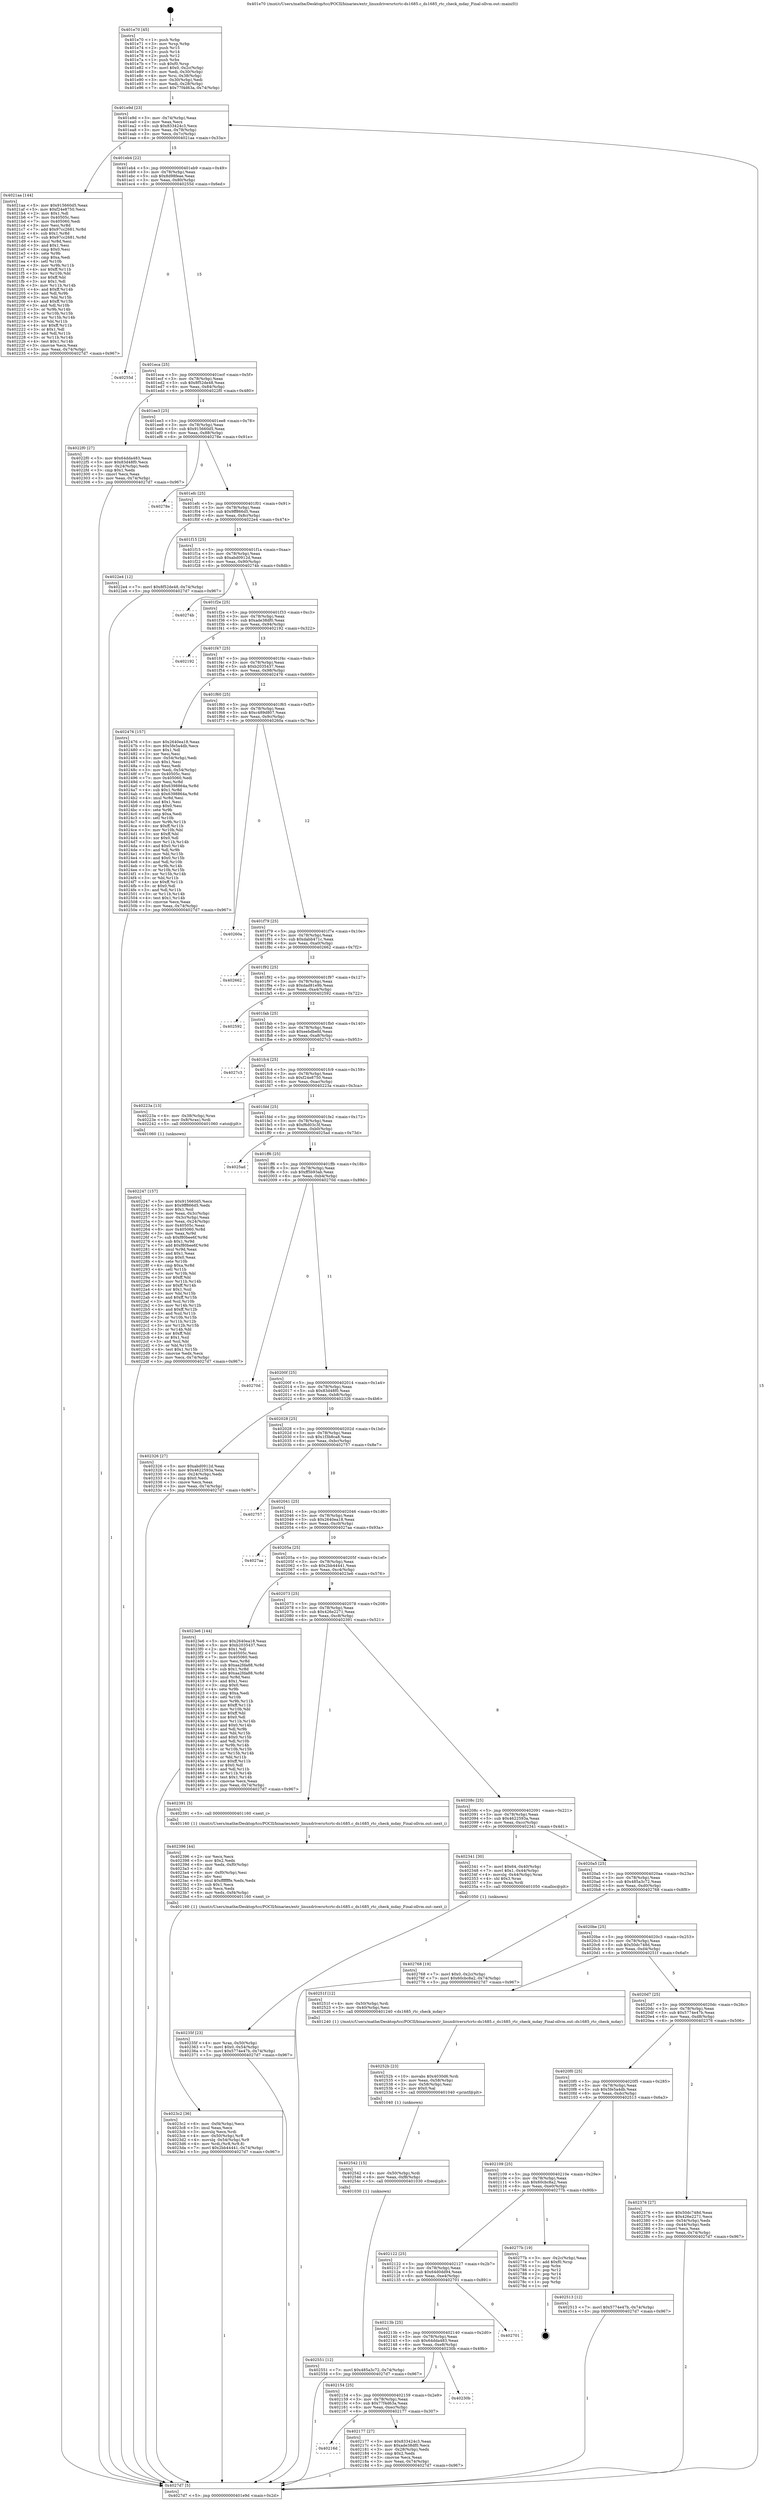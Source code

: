 digraph "0x401e70" {
  label = "0x401e70 (/mnt/c/Users/mathe/Desktop/tcc/POCII/binaries/extr_linuxdriversrtcrtc-ds1685.c_ds1685_rtc_check_mday_Final-ollvm.out::main(0))"
  labelloc = "t"
  node[shape=record]

  Entry [label="",width=0.3,height=0.3,shape=circle,fillcolor=black,style=filled]
  "0x401e9d" [label="{
     0x401e9d [23]\l
     | [instrs]\l
     &nbsp;&nbsp;0x401e9d \<+3\>: mov -0x74(%rbp),%eax\l
     &nbsp;&nbsp;0x401ea0 \<+2\>: mov %eax,%ecx\l
     &nbsp;&nbsp;0x401ea2 \<+6\>: sub $0x833424c3,%ecx\l
     &nbsp;&nbsp;0x401ea8 \<+3\>: mov %eax,-0x78(%rbp)\l
     &nbsp;&nbsp;0x401eab \<+3\>: mov %ecx,-0x7c(%rbp)\l
     &nbsp;&nbsp;0x401eae \<+6\>: je 00000000004021aa \<main+0x33a\>\l
  }"]
  "0x4021aa" [label="{
     0x4021aa [144]\l
     | [instrs]\l
     &nbsp;&nbsp;0x4021aa \<+5\>: mov $0x915660d5,%eax\l
     &nbsp;&nbsp;0x4021af \<+5\>: mov $0xf24e8750,%ecx\l
     &nbsp;&nbsp;0x4021b4 \<+2\>: mov $0x1,%dl\l
     &nbsp;&nbsp;0x4021b6 \<+7\>: mov 0x40505c,%esi\l
     &nbsp;&nbsp;0x4021bd \<+7\>: mov 0x405060,%edi\l
     &nbsp;&nbsp;0x4021c4 \<+3\>: mov %esi,%r8d\l
     &nbsp;&nbsp;0x4021c7 \<+7\>: add $0x97cc2681,%r8d\l
     &nbsp;&nbsp;0x4021ce \<+4\>: sub $0x1,%r8d\l
     &nbsp;&nbsp;0x4021d2 \<+7\>: sub $0x97cc2681,%r8d\l
     &nbsp;&nbsp;0x4021d9 \<+4\>: imul %r8d,%esi\l
     &nbsp;&nbsp;0x4021dd \<+3\>: and $0x1,%esi\l
     &nbsp;&nbsp;0x4021e0 \<+3\>: cmp $0x0,%esi\l
     &nbsp;&nbsp;0x4021e3 \<+4\>: sete %r9b\l
     &nbsp;&nbsp;0x4021e7 \<+3\>: cmp $0xa,%edi\l
     &nbsp;&nbsp;0x4021ea \<+4\>: setl %r10b\l
     &nbsp;&nbsp;0x4021ee \<+3\>: mov %r9b,%r11b\l
     &nbsp;&nbsp;0x4021f1 \<+4\>: xor $0xff,%r11b\l
     &nbsp;&nbsp;0x4021f5 \<+3\>: mov %r10b,%bl\l
     &nbsp;&nbsp;0x4021f8 \<+3\>: xor $0xff,%bl\l
     &nbsp;&nbsp;0x4021fb \<+3\>: xor $0x1,%dl\l
     &nbsp;&nbsp;0x4021fe \<+3\>: mov %r11b,%r14b\l
     &nbsp;&nbsp;0x402201 \<+4\>: and $0xff,%r14b\l
     &nbsp;&nbsp;0x402205 \<+3\>: and %dl,%r9b\l
     &nbsp;&nbsp;0x402208 \<+3\>: mov %bl,%r15b\l
     &nbsp;&nbsp;0x40220b \<+4\>: and $0xff,%r15b\l
     &nbsp;&nbsp;0x40220f \<+3\>: and %dl,%r10b\l
     &nbsp;&nbsp;0x402212 \<+3\>: or %r9b,%r14b\l
     &nbsp;&nbsp;0x402215 \<+3\>: or %r10b,%r15b\l
     &nbsp;&nbsp;0x402218 \<+3\>: xor %r15b,%r14b\l
     &nbsp;&nbsp;0x40221b \<+3\>: or %bl,%r11b\l
     &nbsp;&nbsp;0x40221e \<+4\>: xor $0xff,%r11b\l
     &nbsp;&nbsp;0x402222 \<+3\>: or $0x1,%dl\l
     &nbsp;&nbsp;0x402225 \<+3\>: and %dl,%r11b\l
     &nbsp;&nbsp;0x402228 \<+3\>: or %r11b,%r14b\l
     &nbsp;&nbsp;0x40222b \<+4\>: test $0x1,%r14b\l
     &nbsp;&nbsp;0x40222f \<+3\>: cmovne %ecx,%eax\l
     &nbsp;&nbsp;0x402232 \<+3\>: mov %eax,-0x74(%rbp)\l
     &nbsp;&nbsp;0x402235 \<+5\>: jmp 00000000004027d7 \<main+0x967\>\l
  }"]
  "0x401eb4" [label="{
     0x401eb4 [22]\l
     | [instrs]\l
     &nbsp;&nbsp;0x401eb4 \<+5\>: jmp 0000000000401eb9 \<main+0x49\>\l
     &nbsp;&nbsp;0x401eb9 \<+3\>: mov -0x78(%rbp),%eax\l
     &nbsp;&nbsp;0x401ebc \<+5\>: sub $0x8d98feae,%eax\l
     &nbsp;&nbsp;0x401ec1 \<+3\>: mov %eax,-0x80(%rbp)\l
     &nbsp;&nbsp;0x401ec4 \<+6\>: je 000000000040255d \<main+0x6ed\>\l
  }"]
  Exit [label="",width=0.3,height=0.3,shape=circle,fillcolor=black,style=filled,peripheries=2]
  "0x40255d" [label="{
     0x40255d\l
  }", style=dashed]
  "0x401eca" [label="{
     0x401eca [25]\l
     | [instrs]\l
     &nbsp;&nbsp;0x401eca \<+5\>: jmp 0000000000401ecf \<main+0x5f\>\l
     &nbsp;&nbsp;0x401ecf \<+3\>: mov -0x78(%rbp),%eax\l
     &nbsp;&nbsp;0x401ed2 \<+5\>: sub $0x8f52de48,%eax\l
     &nbsp;&nbsp;0x401ed7 \<+6\>: mov %eax,-0x84(%rbp)\l
     &nbsp;&nbsp;0x401edd \<+6\>: je 00000000004022f0 \<main+0x480\>\l
  }"]
  "0x402551" [label="{
     0x402551 [12]\l
     | [instrs]\l
     &nbsp;&nbsp;0x402551 \<+7\>: movl $0x485a3c72,-0x74(%rbp)\l
     &nbsp;&nbsp;0x402558 \<+5\>: jmp 00000000004027d7 \<main+0x967\>\l
  }"]
  "0x4022f0" [label="{
     0x4022f0 [27]\l
     | [instrs]\l
     &nbsp;&nbsp;0x4022f0 \<+5\>: mov $0x64dda483,%eax\l
     &nbsp;&nbsp;0x4022f5 \<+5\>: mov $0x83d48f0,%ecx\l
     &nbsp;&nbsp;0x4022fa \<+3\>: mov -0x24(%rbp),%edx\l
     &nbsp;&nbsp;0x4022fd \<+3\>: cmp $0x1,%edx\l
     &nbsp;&nbsp;0x402300 \<+3\>: cmovl %ecx,%eax\l
     &nbsp;&nbsp;0x402303 \<+3\>: mov %eax,-0x74(%rbp)\l
     &nbsp;&nbsp;0x402306 \<+5\>: jmp 00000000004027d7 \<main+0x967\>\l
  }"]
  "0x401ee3" [label="{
     0x401ee3 [25]\l
     | [instrs]\l
     &nbsp;&nbsp;0x401ee3 \<+5\>: jmp 0000000000401ee8 \<main+0x78\>\l
     &nbsp;&nbsp;0x401ee8 \<+3\>: mov -0x78(%rbp),%eax\l
     &nbsp;&nbsp;0x401eeb \<+5\>: sub $0x915660d5,%eax\l
     &nbsp;&nbsp;0x401ef0 \<+6\>: mov %eax,-0x88(%rbp)\l
     &nbsp;&nbsp;0x401ef6 \<+6\>: je 000000000040278e \<main+0x91e\>\l
  }"]
  "0x402542" [label="{
     0x402542 [15]\l
     | [instrs]\l
     &nbsp;&nbsp;0x402542 \<+4\>: mov -0x50(%rbp),%rdi\l
     &nbsp;&nbsp;0x402546 \<+6\>: mov %eax,-0xf8(%rbp)\l
     &nbsp;&nbsp;0x40254c \<+5\>: call 0000000000401030 \<free@plt\>\l
     | [calls]\l
     &nbsp;&nbsp;0x401030 \{1\} (unknown)\l
  }"]
  "0x40278e" [label="{
     0x40278e\l
  }", style=dashed]
  "0x401efc" [label="{
     0x401efc [25]\l
     | [instrs]\l
     &nbsp;&nbsp;0x401efc \<+5\>: jmp 0000000000401f01 \<main+0x91\>\l
     &nbsp;&nbsp;0x401f01 \<+3\>: mov -0x78(%rbp),%eax\l
     &nbsp;&nbsp;0x401f04 \<+5\>: sub $0x9ff866d5,%eax\l
     &nbsp;&nbsp;0x401f09 \<+6\>: mov %eax,-0x8c(%rbp)\l
     &nbsp;&nbsp;0x401f0f \<+6\>: je 00000000004022e4 \<main+0x474\>\l
  }"]
  "0x40252b" [label="{
     0x40252b [23]\l
     | [instrs]\l
     &nbsp;&nbsp;0x40252b \<+10\>: movabs $0x4030d6,%rdi\l
     &nbsp;&nbsp;0x402535 \<+3\>: mov %eax,-0x58(%rbp)\l
     &nbsp;&nbsp;0x402538 \<+3\>: mov -0x58(%rbp),%esi\l
     &nbsp;&nbsp;0x40253b \<+2\>: mov $0x0,%al\l
     &nbsp;&nbsp;0x40253d \<+5\>: call 0000000000401040 \<printf@plt\>\l
     | [calls]\l
     &nbsp;&nbsp;0x401040 \{1\} (unknown)\l
  }"]
  "0x4022e4" [label="{
     0x4022e4 [12]\l
     | [instrs]\l
     &nbsp;&nbsp;0x4022e4 \<+7\>: movl $0x8f52de48,-0x74(%rbp)\l
     &nbsp;&nbsp;0x4022eb \<+5\>: jmp 00000000004027d7 \<main+0x967\>\l
  }"]
  "0x401f15" [label="{
     0x401f15 [25]\l
     | [instrs]\l
     &nbsp;&nbsp;0x401f15 \<+5\>: jmp 0000000000401f1a \<main+0xaa\>\l
     &nbsp;&nbsp;0x401f1a \<+3\>: mov -0x78(%rbp),%eax\l
     &nbsp;&nbsp;0x401f1d \<+5\>: sub $0xabd0912d,%eax\l
     &nbsp;&nbsp;0x401f22 \<+6\>: mov %eax,-0x90(%rbp)\l
     &nbsp;&nbsp;0x401f28 \<+6\>: je 000000000040274b \<main+0x8db\>\l
  }"]
  "0x4023c2" [label="{
     0x4023c2 [36]\l
     | [instrs]\l
     &nbsp;&nbsp;0x4023c2 \<+6\>: mov -0xf4(%rbp),%ecx\l
     &nbsp;&nbsp;0x4023c8 \<+3\>: imul %eax,%ecx\l
     &nbsp;&nbsp;0x4023cb \<+3\>: movslq %ecx,%rdi\l
     &nbsp;&nbsp;0x4023ce \<+4\>: mov -0x50(%rbp),%r8\l
     &nbsp;&nbsp;0x4023d2 \<+4\>: movslq -0x54(%rbp),%r9\l
     &nbsp;&nbsp;0x4023d6 \<+4\>: mov %rdi,(%r8,%r9,8)\l
     &nbsp;&nbsp;0x4023da \<+7\>: movl $0x2bb44441,-0x74(%rbp)\l
     &nbsp;&nbsp;0x4023e1 \<+5\>: jmp 00000000004027d7 \<main+0x967\>\l
  }"]
  "0x40274b" [label="{
     0x40274b\l
  }", style=dashed]
  "0x401f2e" [label="{
     0x401f2e [25]\l
     | [instrs]\l
     &nbsp;&nbsp;0x401f2e \<+5\>: jmp 0000000000401f33 \<main+0xc3\>\l
     &nbsp;&nbsp;0x401f33 \<+3\>: mov -0x78(%rbp),%eax\l
     &nbsp;&nbsp;0x401f36 \<+5\>: sub $0xade38df0,%eax\l
     &nbsp;&nbsp;0x401f3b \<+6\>: mov %eax,-0x94(%rbp)\l
     &nbsp;&nbsp;0x401f41 \<+6\>: je 0000000000402192 \<main+0x322\>\l
  }"]
  "0x402396" [label="{
     0x402396 [44]\l
     | [instrs]\l
     &nbsp;&nbsp;0x402396 \<+2\>: xor %ecx,%ecx\l
     &nbsp;&nbsp;0x402398 \<+5\>: mov $0x2,%edx\l
     &nbsp;&nbsp;0x40239d \<+6\>: mov %edx,-0xf0(%rbp)\l
     &nbsp;&nbsp;0x4023a3 \<+1\>: cltd\l
     &nbsp;&nbsp;0x4023a4 \<+6\>: mov -0xf0(%rbp),%esi\l
     &nbsp;&nbsp;0x4023aa \<+2\>: idiv %esi\l
     &nbsp;&nbsp;0x4023ac \<+6\>: imul $0xfffffffe,%edx,%edx\l
     &nbsp;&nbsp;0x4023b2 \<+3\>: sub $0x1,%ecx\l
     &nbsp;&nbsp;0x4023b5 \<+2\>: sub %ecx,%edx\l
     &nbsp;&nbsp;0x4023b7 \<+6\>: mov %edx,-0xf4(%rbp)\l
     &nbsp;&nbsp;0x4023bd \<+5\>: call 0000000000401160 \<next_i\>\l
     | [calls]\l
     &nbsp;&nbsp;0x401160 \{1\} (/mnt/c/Users/mathe/Desktop/tcc/POCII/binaries/extr_linuxdriversrtcrtc-ds1685.c_ds1685_rtc_check_mday_Final-ollvm.out::next_i)\l
  }"]
  "0x402192" [label="{
     0x402192\l
  }", style=dashed]
  "0x401f47" [label="{
     0x401f47 [25]\l
     | [instrs]\l
     &nbsp;&nbsp;0x401f47 \<+5\>: jmp 0000000000401f4c \<main+0xdc\>\l
     &nbsp;&nbsp;0x401f4c \<+3\>: mov -0x78(%rbp),%eax\l
     &nbsp;&nbsp;0x401f4f \<+5\>: sub $0xb2035437,%eax\l
     &nbsp;&nbsp;0x401f54 \<+6\>: mov %eax,-0x98(%rbp)\l
     &nbsp;&nbsp;0x401f5a \<+6\>: je 0000000000402476 \<main+0x606\>\l
  }"]
  "0x40235f" [label="{
     0x40235f [23]\l
     | [instrs]\l
     &nbsp;&nbsp;0x40235f \<+4\>: mov %rax,-0x50(%rbp)\l
     &nbsp;&nbsp;0x402363 \<+7\>: movl $0x0,-0x54(%rbp)\l
     &nbsp;&nbsp;0x40236a \<+7\>: movl $0x5774e47b,-0x74(%rbp)\l
     &nbsp;&nbsp;0x402371 \<+5\>: jmp 00000000004027d7 \<main+0x967\>\l
  }"]
  "0x402476" [label="{
     0x402476 [157]\l
     | [instrs]\l
     &nbsp;&nbsp;0x402476 \<+5\>: mov $0x2640ea18,%eax\l
     &nbsp;&nbsp;0x40247b \<+5\>: mov $0x5fe5a4db,%ecx\l
     &nbsp;&nbsp;0x402480 \<+2\>: mov $0x1,%dl\l
     &nbsp;&nbsp;0x402482 \<+2\>: xor %esi,%esi\l
     &nbsp;&nbsp;0x402484 \<+3\>: mov -0x54(%rbp),%edi\l
     &nbsp;&nbsp;0x402487 \<+3\>: sub $0x1,%esi\l
     &nbsp;&nbsp;0x40248a \<+2\>: sub %esi,%edi\l
     &nbsp;&nbsp;0x40248c \<+3\>: mov %edi,-0x54(%rbp)\l
     &nbsp;&nbsp;0x40248f \<+7\>: mov 0x40505c,%esi\l
     &nbsp;&nbsp;0x402496 \<+7\>: mov 0x405060,%edi\l
     &nbsp;&nbsp;0x40249d \<+3\>: mov %esi,%r8d\l
     &nbsp;&nbsp;0x4024a0 \<+7\>: add $0x6398864a,%r8d\l
     &nbsp;&nbsp;0x4024a7 \<+4\>: sub $0x1,%r8d\l
     &nbsp;&nbsp;0x4024ab \<+7\>: sub $0x6398864a,%r8d\l
     &nbsp;&nbsp;0x4024b2 \<+4\>: imul %r8d,%esi\l
     &nbsp;&nbsp;0x4024b6 \<+3\>: and $0x1,%esi\l
     &nbsp;&nbsp;0x4024b9 \<+3\>: cmp $0x0,%esi\l
     &nbsp;&nbsp;0x4024bc \<+4\>: sete %r9b\l
     &nbsp;&nbsp;0x4024c0 \<+3\>: cmp $0xa,%edi\l
     &nbsp;&nbsp;0x4024c3 \<+4\>: setl %r10b\l
     &nbsp;&nbsp;0x4024c7 \<+3\>: mov %r9b,%r11b\l
     &nbsp;&nbsp;0x4024ca \<+4\>: xor $0xff,%r11b\l
     &nbsp;&nbsp;0x4024ce \<+3\>: mov %r10b,%bl\l
     &nbsp;&nbsp;0x4024d1 \<+3\>: xor $0xff,%bl\l
     &nbsp;&nbsp;0x4024d4 \<+3\>: xor $0x0,%dl\l
     &nbsp;&nbsp;0x4024d7 \<+3\>: mov %r11b,%r14b\l
     &nbsp;&nbsp;0x4024da \<+4\>: and $0x0,%r14b\l
     &nbsp;&nbsp;0x4024de \<+3\>: and %dl,%r9b\l
     &nbsp;&nbsp;0x4024e1 \<+3\>: mov %bl,%r15b\l
     &nbsp;&nbsp;0x4024e4 \<+4\>: and $0x0,%r15b\l
     &nbsp;&nbsp;0x4024e8 \<+3\>: and %dl,%r10b\l
     &nbsp;&nbsp;0x4024eb \<+3\>: or %r9b,%r14b\l
     &nbsp;&nbsp;0x4024ee \<+3\>: or %r10b,%r15b\l
     &nbsp;&nbsp;0x4024f1 \<+3\>: xor %r15b,%r14b\l
     &nbsp;&nbsp;0x4024f4 \<+3\>: or %bl,%r11b\l
     &nbsp;&nbsp;0x4024f7 \<+4\>: xor $0xff,%r11b\l
     &nbsp;&nbsp;0x4024fb \<+3\>: or $0x0,%dl\l
     &nbsp;&nbsp;0x4024fe \<+3\>: and %dl,%r11b\l
     &nbsp;&nbsp;0x402501 \<+3\>: or %r11b,%r14b\l
     &nbsp;&nbsp;0x402504 \<+4\>: test $0x1,%r14b\l
     &nbsp;&nbsp;0x402508 \<+3\>: cmovne %ecx,%eax\l
     &nbsp;&nbsp;0x40250b \<+3\>: mov %eax,-0x74(%rbp)\l
     &nbsp;&nbsp;0x40250e \<+5\>: jmp 00000000004027d7 \<main+0x967\>\l
  }"]
  "0x401f60" [label="{
     0x401f60 [25]\l
     | [instrs]\l
     &nbsp;&nbsp;0x401f60 \<+5\>: jmp 0000000000401f65 \<main+0xf5\>\l
     &nbsp;&nbsp;0x401f65 \<+3\>: mov -0x78(%rbp),%eax\l
     &nbsp;&nbsp;0x401f68 \<+5\>: sub $0xc489d807,%eax\l
     &nbsp;&nbsp;0x401f6d \<+6\>: mov %eax,-0x9c(%rbp)\l
     &nbsp;&nbsp;0x401f73 \<+6\>: je 000000000040260a \<main+0x79a\>\l
  }"]
  "0x402247" [label="{
     0x402247 [157]\l
     | [instrs]\l
     &nbsp;&nbsp;0x402247 \<+5\>: mov $0x915660d5,%ecx\l
     &nbsp;&nbsp;0x40224c \<+5\>: mov $0x9ff866d5,%edx\l
     &nbsp;&nbsp;0x402251 \<+3\>: mov $0x1,%sil\l
     &nbsp;&nbsp;0x402254 \<+3\>: mov %eax,-0x3c(%rbp)\l
     &nbsp;&nbsp;0x402257 \<+3\>: mov -0x3c(%rbp),%eax\l
     &nbsp;&nbsp;0x40225a \<+3\>: mov %eax,-0x24(%rbp)\l
     &nbsp;&nbsp;0x40225d \<+7\>: mov 0x40505c,%eax\l
     &nbsp;&nbsp;0x402264 \<+8\>: mov 0x405060,%r8d\l
     &nbsp;&nbsp;0x40226c \<+3\>: mov %eax,%r9d\l
     &nbsp;&nbsp;0x40226f \<+7\>: sub $0xf80bee6f,%r9d\l
     &nbsp;&nbsp;0x402276 \<+4\>: sub $0x1,%r9d\l
     &nbsp;&nbsp;0x40227a \<+7\>: add $0xf80bee6f,%r9d\l
     &nbsp;&nbsp;0x402281 \<+4\>: imul %r9d,%eax\l
     &nbsp;&nbsp;0x402285 \<+3\>: and $0x1,%eax\l
     &nbsp;&nbsp;0x402288 \<+3\>: cmp $0x0,%eax\l
     &nbsp;&nbsp;0x40228b \<+4\>: sete %r10b\l
     &nbsp;&nbsp;0x40228f \<+4\>: cmp $0xa,%r8d\l
     &nbsp;&nbsp;0x402293 \<+4\>: setl %r11b\l
     &nbsp;&nbsp;0x402297 \<+3\>: mov %r10b,%bl\l
     &nbsp;&nbsp;0x40229a \<+3\>: xor $0xff,%bl\l
     &nbsp;&nbsp;0x40229d \<+3\>: mov %r11b,%r14b\l
     &nbsp;&nbsp;0x4022a0 \<+4\>: xor $0xff,%r14b\l
     &nbsp;&nbsp;0x4022a4 \<+4\>: xor $0x1,%sil\l
     &nbsp;&nbsp;0x4022a8 \<+3\>: mov %bl,%r15b\l
     &nbsp;&nbsp;0x4022ab \<+4\>: and $0xff,%r15b\l
     &nbsp;&nbsp;0x4022af \<+3\>: and %sil,%r10b\l
     &nbsp;&nbsp;0x4022b2 \<+3\>: mov %r14b,%r12b\l
     &nbsp;&nbsp;0x4022b5 \<+4\>: and $0xff,%r12b\l
     &nbsp;&nbsp;0x4022b9 \<+3\>: and %sil,%r11b\l
     &nbsp;&nbsp;0x4022bc \<+3\>: or %r10b,%r15b\l
     &nbsp;&nbsp;0x4022bf \<+3\>: or %r11b,%r12b\l
     &nbsp;&nbsp;0x4022c2 \<+3\>: xor %r12b,%r15b\l
     &nbsp;&nbsp;0x4022c5 \<+3\>: or %r14b,%bl\l
     &nbsp;&nbsp;0x4022c8 \<+3\>: xor $0xff,%bl\l
     &nbsp;&nbsp;0x4022cb \<+4\>: or $0x1,%sil\l
     &nbsp;&nbsp;0x4022cf \<+3\>: and %sil,%bl\l
     &nbsp;&nbsp;0x4022d2 \<+3\>: or %bl,%r15b\l
     &nbsp;&nbsp;0x4022d5 \<+4\>: test $0x1,%r15b\l
     &nbsp;&nbsp;0x4022d9 \<+3\>: cmovne %edx,%ecx\l
     &nbsp;&nbsp;0x4022dc \<+3\>: mov %ecx,-0x74(%rbp)\l
     &nbsp;&nbsp;0x4022df \<+5\>: jmp 00000000004027d7 \<main+0x967\>\l
  }"]
  "0x40260a" [label="{
     0x40260a\l
  }", style=dashed]
  "0x401f79" [label="{
     0x401f79 [25]\l
     | [instrs]\l
     &nbsp;&nbsp;0x401f79 \<+5\>: jmp 0000000000401f7e \<main+0x10e\>\l
     &nbsp;&nbsp;0x401f7e \<+3\>: mov -0x78(%rbp),%eax\l
     &nbsp;&nbsp;0x401f81 \<+5\>: sub $0xdabb471c,%eax\l
     &nbsp;&nbsp;0x401f86 \<+6\>: mov %eax,-0xa0(%rbp)\l
     &nbsp;&nbsp;0x401f8c \<+6\>: je 0000000000402662 \<main+0x7f2\>\l
  }"]
  "0x401e70" [label="{
     0x401e70 [45]\l
     | [instrs]\l
     &nbsp;&nbsp;0x401e70 \<+1\>: push %rbp\l
     &nbsp;&nbsp;0x401e71 \<+3\>: mov %rsp,%rbp\l
     &nbsp;&nbsp;0x401e74 \<+2\>: push %r15\l
     &nbsp;&nbsp;0x401e76 \<+2\>: push %r14\l
     &nbsp;&nbsp;0x401e78 \<+2\>: push %r12\l
     &nbsp;&nbsp;0x401e7a \<+1\>: push %rbx\l
     &nbsp;&nbsp;0x401e7b \<+7\>: sub $0xf0,%rsp\l
     &nbsp;&nbsp;0x401e82 \<+7\>: movl $0x0,-0x2c(%rbp)\l
     &nbsp;&nbsp;0x401e89 \<+3\>: mov %edi,-0x30(%rbp)\l
     &nbsp;&nbsp;0x401e8c \<+4\>: mov %rsi,-0x38(%rbp)\l
     &nbsp;&nbsp;0x401e90 \<+3\>: mov -0x30(%rbp),%edi\l
     &nbsp;&nbsp;0x401e93 \<+3\>: mov %edi,-0x28(%rbp)\l
     &nbsp;&nbsp;0x401e96 \<+7\>: movl $0x77f4d63a,-0x74(%rbp)\l
  }"]
  "0x402662" [label="{
     0x402662\l
  }", style=dashed]
  "0x401f92" [label="{
     0x401f92 [25]\l
     | [instrs]\l
     &nbsp;&nbsp;0x401f92 \<+5\>: jmp 0000000000401f97 \<main+0x127\>\l
     &nbsp;&nbsp;0x401f97 \<+3\>: mov -0x78(%rbp),%eax\l
     &nbsp;&nbsp;0x401f9a \<+5\>: sub $0xdad81e9b,%eax\l
     &nbsp;&nbsp;0x401f9f \<+6\>: mov %eax,-0xa4(%rbp)\l
     &nbsp;&nbsp;0x401fa5 \<+6\>: je 0000000000402592 \<main+0x722\>\l
  }"]
  "0x4027d7" [label="{
     0x4027d7 [5]\l
     | [instrs]\l
     &nbsp;&nbsp;0x4027d7 \<+5\>: jmp 0000000000401e9d \<main+0x2d\>\l
  }"]
  "0x402592" [label="{
     0x402592\l
  }", style=dashed]
  "0x401fab" [label="{
     0x401fab [25]\l
     | [instrs]\l
     &nbsp;&nbsp;0x401fab \<+5\>: jmp 0000000000401fb0 \<main+0x140\>\l
     &nbsp;&nbsp;0x401fb0 \<+3\>: mov -0x78(%rbp),%eax\l
     &nbsp;&nbsp;0x401fb3 \<+5\>: sub $0xeebdbefd,%eax\l
     &nbsp;&nbsp;0x401fb8 \<+6\>: mov %eax,-0xa8(%rbp)\l
     &nbsp;&nbsp;0x401fbe \<+6\>: je 00000000004027c3 \<main+0x953\>\l
  }"]
  "0x40216d" [label="{
     0x40216d\l
  }", style=dashed]
  "0x4027c3" [label="{
     0x4027c3\l
  }", style=dashed]
  "0x401fc4" [label="{
     0x401fc4 [25]\l
     | [instrs]\l
     &nbsp;&nbsp;0x401fc4 \<+5\>: jmp 0000000000401fc9 \<main+0x159\>\l
     &nbsp;&nbsp;0x401fc9 \<+3\>: mov -0x78(%rbp),%eax\l
     &nbsp;&nbsp;0x401fcc \<+5\>: sub $0xf24e8750,%eax\l
     &nbsp;&nbsp;0x401fd1 \<+6\>: mov %eax,-0xac(%rbp)\l
     &nbsp;&nbsp;0x401fd7 \<+6\>: je 000000000040223a \<main+0x3ca\>\l
  }"]
  "0x402177" [label="{
     0x402177 [27]\l
     | [instrs]\l
     &nbsp;&nbsp;0x402177 \<+5\>: mov $0x833424c3,%eax\l
     &nbsp;&nbsp;0x40217c \<+5\>: mov $0xade38df0,%ecx\l
     &nbsp;&nbsp;0x402181 \<+3\>: mov -0x28(%rbp),%edx\l
     &nbsp;&nbsp;0x402184 \<+3\>: cmp $0x2,%edx\l
     &nbsp;&nbsp;0x402187 \<+3\>: cmovne %ecx,%eax\l
     &nbsp;&nbsp;0x40218a \<+3\>: mov %eax,-0x74(%rbp)\l
     &nbsp;&nbsp;0x40218d \<+5\>: jmp 00000000004027d7 \<main+0x967\>\l
  }"]
  "0x40223a" [label="{
     0x40223a [13]\l
     | [instrs]\l
     &nbsp;&nbsp;0x40223a \<+4\>: mov -0x38(%rbp),%rax\l
     &nbsp;&nbsp;0x40223e \<+4\>: mov 0x8(%rax),%rdi\l
     &nbsp;&nbsp;0x402242 \<+5\>: call 0000000000401060 \<atoi@plt\>\l
     | [calls]\l
     &nbsp;&nbsp;0x401060 \{1\} (unknown)\l
  }"]
  "0x401fdd" [label="{
     0x401fdd [25]\l
     | [instrs]\l
     &nbsp;&nbsp;0x401fdd \<+5\>: jmp 0000000000401fe2 \<main+0x172\>\l
     &nbsp;&nbsp;0x401fe2 \<+3\>: mov -0x78(%rbp),%eax\l
     &nbsp;&nbsp;0x401fe5 \<+5\>: sub $0xf6d03c3f,%eax\l
     &nbsp;&nbsp;0x401fea \<+6\>: mov %eax,-0xb0(%rbp)\l
     &nbsp;&nbsp;0x401ff0 \<+6\>: je 00000000004025ad \<main+0x73d\>\l
  }"]
  "0x402154" [label="{
     0x402154 [25]\l
     | [instrs]\l
     &nbsp;&nbsp;0x402154 \<+5\>: jmp 0000000000402159 \<main+0x2e9\>\l
     &nbsp;&nbsp;0x402159 \<+3\>: mov -0x78(%rbp),%eax\l
     &nbsp;&nbsp;0x40215c \<+5\>: sub $0x77f4d63a,%eax\l
     &nbsp;&nbsp;0x402161 \<+6\>: mov %eax,-0xec(%rbp)\l
     &nbsp;&nbsp;0x402167 \<+6\>: je 0000000000402177 \<main+0x307\>\l
  }"]
  "0x4025ad" [label="{
     0x4025ad\l
  }", style=dashed]
  "0x401ff6" [label="{
     0x401ff6 [25]\l
     | [instrs]\l
     &nbsp;&nbsp;0x401ff6 \<+5\>: jmp 0000000000401ffb \<main+0x18b\>\l
     &nbsp;&nbsp;0x401ffb \<+3\>: mov -0x78(%rbp),%eax\l
     &nbsp;&nbsp;0x401ffe \<+5\>: sub $0xff5b93ab,%eax\l
     &nbsp;&nbsp;0x402003 \<+6\>: mov %eax,-0xb4(%rbp)\l
     &nbsp;&nbsp;0x402009 \<+6\>: je 000000000040270d \<main+0x89d\>\l
  }"]
  "0x40230b" [label="{
     0x40230b\l
  }", style=dashed]
  "0x40270d" [label="{
     0x40270d\l
  }", style=dashed]
  "0x40200f" [label="{
     0x40200f [25]\l
     | [instrs]\l
     &nbsp;&nbsp;0x40200f \<+5\>: jmp 0000000000402014 \<main+0x1a4\>\l
     &nbsp;&nbsp;0x402014 \<+3\>: mov -0x78(%rbp),%eax\l
     &nbsp;&nbsp;0x402017 \<+5\>: sub $0x83d48f0,%eax\l
     &nbsp;&nbsp;0x40201c \<+6\>: mov %eax,-0xb8(%rbp)\l
     &nbsp;&nbsp;0x402022 \<+6\>: je 0000000000402326 \<main+0x4b6\>\l
  }"]
  "0x40213b" [label="{
     0x40213b [25]\l
     | [instrs]\l
     &nbsp;&nbsp;0x40213b \<+5\>: jmp 0000000000402140 \<main+0x2d0\>\l
     &nbsp;&nbsp;0x402140 \<+3\>: mov -0x78(%rbp),%eax\l
     &nbsp;&nbsp;0x402143 \<+5\>: sub $0x64dda483,%eax\l
     &nbsp;&nbsp;0x402148 \<+6\>: mov %eax,-0xe8(%rbp)\l
     &nbsp;&nbsp;0x40214e \<+6\>: je 000000000040230b \<main+0x49b\>\l
  }"]
  "0x402326" [label="{
     0x402326 [27]\l
     | [instrs]\l
     &nbsp;&nbsp;0x402326 \<+5\>: mov $0xabd0912d,%eax\l
     &nbsp;&nbsp;0x40232b \<+5\>: mov $0x4622593a,%ecx\l
     &nbsp;&nbsp;0x402330 \<+3\>: mov -0x24(%rbp),%edx\l
     &nbsp;&nbsp;0x402333 \<+3\>: cmp $0x0,%edx\l
     &nbsp;&nbsp;0x402336 \<+3\>: cmove %ecx,%eax\l
     &nbsp;&nbsp;0x402339 \<+3\>: mov %eax,-0x74(%rbp)\l
     &nbsp;&nbsp;0x40233c \<+5\>: jmp 00000000004027d7 \<main+0x967\>\l
  }"]
  "0x402028" [label="{
     0x402028 [25]\l
     | [instrs]\l
     &nbsp;&nbsp;0x402028 \<+5\>: jmp 000000000040202d \<main+0x1bd\>\l
     &nbsp;&nbsp;0x40202d \<+3\>: mov -0x78(%rbp),%eax\l
     &nbsp;&nbsp;0x402030 \<+5\>: sub $0x1f3b8ca8,%eax\l
     &nbsp;&nbsp;0x402035 \<+6\>: mov %eax,-0xbc(%rbp)\l
     &nbsp;&nbsp;0x40203b \<+6\>: je 0000000000402757 \<main+0x8e7\>\l
  }"]
  "0x402701" [label="{
     0x402701\l
  }", style=dashed]
  "0x402757" [label="{
     0x402757\l
  }", style=dashed]
  "0x402041" [label="{
     0x402041 [25]\l
     | [instrs]\l
     &nbsp;&nbsp;0x402041 \<+5\>: jmp 0000000000402046 \<main+0x1d6\>\l
     &nbsp;&nbsp;0x402046 \<+3\>: mov -0x78(%rbp),%eax\l
     &nbsp;&nbsp;0x402049 \<+5\>: sub $0x2640ea18,%eax\l
     &nbsp;&nbsp;0x40204e \<+6\>: mov %eax,-0xc0(%rbp)\l
     &nbsp;&nbsp;0x402054 \<+6\>: je 00000000004027aa \<main+0x93a\>\l
  }"]
  "0x402122" [label="{
     0x402122 [25]\l
     | [instrs]\l
     &nbsp;&nbsp;0x402122 \<+5\>: jmp 0000000000402127 \<main+0x2b7\>\l
     &nbsp;&nbsp;0x402127 \<+3\>: mov -0x78(%rbp),%eax\l
     &nbsp;&nbsp;0x40212a \<+5\>: sub $0x64d0dd94,%eax\l
     &nbsp;&nbsp;0x40212f \<+6\>: mov %eax,-0xe4(%rbp)\l
     &nbsp;&nbsp;0x402135 \<+6\>: je 0000000000402701 \<main+0x891\>\l
  }"]
  "0x4027aa" [label="{
     0x4027aa\l
  }", style=dashed]
  "0x40205a" [label="{
     0x40205a [25]\l
     | [instrs]\l
     &nbsp;&nbsp;0x40205a \<+5\>: jmp 000000000040205f \<main+0x1ef\>\l
     &nbsp;&nbsp;0x40205f \<+3\>: mov -0x78(%rbp),%eax\l
     &nbsp;&nbsp;0x402062 \<+5\>: sub $0x2bb44441,%eax\l
     &nbsp;&nbsp;0x402067 \<+6\>: mov %eax,-0xc4(%rbp)\l
     &nbsp;&nbsp;0x40206d \<+6\>: je 00000000004023e6 \<main+0x576\>\l
  }"]
  "0x40277b" [label="{
     0x40277b [19]\l
     | [instrs]\l
     &nbsp;&nbsp;0x40277b \<+3\>: mov -0x2c(%rbp),%eax\l
     &nbsp;&nbsp;0x40277e \<+7\>: add $0xf0,%rsp\l
     &nbsp;&nbsp;0x402785 \<+1\>: pop %rbx\l
     &nbsp;&nbsp;0x402786 \<+2\>: pop %r12\l
     &nbsp;&nbsp;0x402788 \<+2\>: pop %r14\l
     &nbsp;&nbsp;0x40278a \<+2\>: pop %r15\l
     &nbsp;&nbsp;0x40278c \<+1\>: pop %rbp\l
     &nbsp;&nbsp;0x40278d \<+1\>: ret\l
  }"]
  "0x4023e6" [label="{
     0x4023e6 [144]\l
     | [instrs]\l
     &nbsp;&nbsp;0x4023e6 \<+5\>: mov $0x2640ea18,%eax\l
     &nbsp;&nbsp;0x4023eb \<+5\>: mov $0xb2035437,%ecx\l
     &nbsp;&nbsp;0x4023f0 \<+2\>: mov $0x1,%dl\l
     &nbsp;&nbsp;0x4023f2 \<+7\>: mov 0x40505c,%esi\l
     &nbsp;&nbsp;0x4023f9 \<+7\>: mov 0x405060,%edi\l
     &nbsp;&nbsp;0x402400 \<+3\>: mov %esi,%r8d\l
     &nbsp;&nbsp;0x402403 \<+7\>: sub $0xaa2fda88,%r8d\l
     &nbsp;&nbsp;0x40240a \<+4\>: sub $0x1,%r8d\l
     &nbsp;&nbsp;0x40240e \<+7\>: add $0xaa2fda88,%r8d\l
     &nbsp;&nbsp;0x402415 \<+4\>: imul %r8d,%esi\l
     &nbsp;&nbsp;0x402419 \<+3\>: and $0x1,%esi\l
     &nbsp;&nbsp;0x40241c \<+3\>: cmp $0x0,%esi\l
     &nbsp;&nbsp;0x40241f \<+4\>: sete %r9b\l
     &nbsp;&nbsp;0x402423 \<+3\>: cmp $0xa,%edi\l
     &nbsp;&nbsp;0x402426 \<+4\>: setl %r10b\l
     &nbsp;&nbsp;0x40242a \<+3\>: mov %r9b,%r11b\l
     &nbsp;&nbsp;0x40242d \<+4\>: xor $0xff,%r11b\l
     &nbsp;&nbsp;0x402431 \<+3\>: mov %r10b,%bl\l
     &nbsp;&nbsp;0x402434 \<+3\>: xor $0xff,%bl\l
     &nbsp;&nbsp;0x402437 \<+3\>: xor $0x0,%dl\l
     &nbsp;&nbsp;0x40243a \<+3\>: mov %r11b,%r14b\l
     &nbsp;&nbsp;0x40243d \<+4\>: and $0x0,%r14b\l
     &nbsp;&nbsp;0x402441 \<+3\>: and %dl,%r9b\l
     &nbsp;&nbsp;0x402444 \<+3\>: mov %bl,%r15b\l
     &nbsp;&nbsp;0x402447 \<+4\>: and $0x0,%r15b\l
     &nbsp;&nbsp;0x40244b \<+3\>: and %dl,%r10b\l
     &nbsp;&nbsp;0x40244e \<+3\>: or %r9b,%r14b\l
     &nbsp;&nbsp;0x402451 \<+3\>: or %r10b,%r15b\l
     &nbsp;&nbsp;0x402454 \<+3\>: xor %r15b,%r14b\l
     &nbsp;&nbsp;0x402457 \<+3\>: or %bl,%r11b\l
     &nbsp;&nbsp;0x40245a \<+4\>: xor $0xff,%r11b\l
     &nbsp;&nbsp;0x40245e \<+3\>: or $0x0,%dl\l
     &nbsp;&nbsp;0x402461 \<+3\>: and %dl,%r11b\l
     &nbsp;&nbsp;0x402464 \<+3\>: or %r11b,%r14b\l
     &nbsp;&nbsp;0x402467 \<+4\>: test $0x1,%r14b\l
     &nbsp;&nbsp;0x40246b \<+3\>: cmovne %ecx,%eax\l
     &nbsp;&nbsp;0x40246e \<+3\>: mov %eax,-0x74(%rbp)\l
     &nbsp;&nbsp;0x402471 \<+5\>: jmp 00000000004027d7 \<main+0x967\>\l
  }"]
  "0x402073" [label="{
     0x402073 [25]\l
     | [instrs]\l
     &nbsp;&nbsp;0x402073 \<+5\>: jmp 0000000000402078 \<main+0x208\>\l
     &nbsp;&nbsp;0x402078 \<+3\>: mov -0x78(%rbp),%eax\l
     &nbsp;&nbsp;0x40207b \<+5\>: sub $0x426e2271,%eax\l
     &nbsp;&nbsp;0x402080 \<+6\>: mov %eax,-0xc8(%rbp)\l
     &nbsp;&nbsp;0x402086 \<+6\>: je 0000000000402391 \<main+0x521\>\l
  }"]
  "0x402109" [label="{
     0x402109 [25]\l
     | [instrs]\l
     &nbsp;&nbsp;0x402109 \<+5\>: jmp 000000000040210e \<main+0x29e\>\l
     &nbsp;&nbsp;0x40210e \<+3\>: mov -0x78(%rbp),%eax\l
     &nbsp;&nbsp;0x402111 \<+5\>: sub $0x60cbc8a2,%eax\l
     &nbsp;&nbsp;0x402116 \<+6\>: mov %eax,-0xe0(%rbp)\l
     &nbsp;&nbsp;0x40211c \<+6\>: je 000000000040277b \<main+0x90b\>\l
  }"]
  "0x402391" [label="{
     0x402391 [5]\l
     | [instrs]\l
     &nbsp;&nbsp;0x402391 \<+5\>: call 0000000000401160 \<next_i\>\l
     | [calls]\l
     &nbsp;&nbsp;0x401160 \{1\} (/mnt/c/Users/mathe/Desktop/tcc/POCII/binaries/extr_linuxdriversrtcrtc-ds1685.c_ds1685_rtc_check_mday_Final-ollvm.out::next_i)\l
  }"]
  "0x40208c" [label="{
     0x40208c [25]\l
     | [instrs]\l
     &nbsp;&nbsp;0x40208c \<+5\>: jmp 0000000000402091 \<main+0x221\>\l
     &nbsp;&nbsp;0x402091 \<+3\>: mov -0x78(%rbp),%eax\l
     &nbsp;&nbsp;0x402094 \<+5\>: sub $0x4622593a,%eax\l
     &nbsp;&nbsp;0x402099 \<+6\>: mov %eax,-0xcc(%rbp)\l
     &nbsp;&nbsp;0x40209f \<+6\>: je 0000000000402341 \<main+0x4d1\>\l
  }"]
  "0x402513" [label="{
     0x402513 [12]\l
     | [instrs]\l
     &nbsp;&nbsp;0x402513 \<+7\>: movl $0x5774e47b,-0x74(%rbp)\l
     &nbsp;&nbsp;0x40251a \<+5\>: jmp 00000000004027d7 \<main+0x967\>\l
  }"]
  "0x402341" [label="{
     0x402341 [30]\l
     | [instrs]\l
     &nbsp;&nbsp;0x402341 \<+7\>: movl $0x64,-0x40(%rbp)\l
     &nbsp;&nbsp;0x402348 \<+7\>: movl $0x1,-0x44(%rbp)\l
     &nbsp;&nbsp;0x40234f \<+4\>: movslq -0x44(%rbp),%rax\l
     &nbsp;&nbsp;0x402353 \<+4\>: shl $0x3,%rax\l
     &nbsp;&nbsp;0x402357 \<+3\>: mov %rax,%rdi\l
     &nbsp;&nbsp;0x40235a \<+5\>: call 0000000000401050 \<malloc@plt\>\l
     | [calls]\l
     &nbsp;&nbsp;0x401050 \{1\} (unknown)\l
  }"]
  "0x4020a5" [label="{
     0x4020a5 [25]\l
     | [instrs]\l
     &nbsp;&nbsp;0x4020a5 \<+5\>: jmp 00000000004020aa \<main+0x23a\>\l
     &nbsp;&nbsp;0x4020aa \<+3\>: mov -0x78(%rbp),%eax\l
     &nbsp;&nbsp;0x4020ad \<+5\>: sub $0x485a3c72,%eax\l
     &nbsp;&nbsp;0x4020b2 \<+6\>: mov %eax,-0xd0(%rbp)\l
     &nbsp;&nbsp;0x4020b8 \<+6\>: je 0000000000402768 \<main+0x8f8\>\l
  }"]
  "0x4020f0" [label="{
     0x4020f0 [25]\l
     | [instrs]\l
     &nbsp;&nbsp;0x4020f0 \<+5\>: jmp 00000000004020f5 \<main+0x285\>\l
     &nbsp;&nbsp;0x4020f5 \<+3\>: mov -0x78(%rbp),%eax\l
     &nbsp;&nbsp;0x4020f8 \<+5\>: sub $0x5fe5a4db,%eax\l
     &nbsp;&nbsp;0x4020fd \<+6\>: mov %eax,-0xdc(%rbp)\l
     &nbsp;&nbsp;0x402103 \<+6\>: je 0000000000402513 \<main+0x6a3\>\l
  }"]
  "0x402768" [label="{
     0x402768 [19]\l
     | [instrs]\l
     &nbsp;&nbsp;0x402768 \<+7\>: movl $0x0,-0x2c(%rbp)\l
     &nbsp;&nbsp;0x40276f \<+7\>: movl $0x60cbc8a2,-0x74(%rbp)\l
     &nbsp;&nbsp;0x402776 \<+5\>: jmp 00000000004027d7 \<main+0x967\>\l
  }"]
  "0x4020be" [label="{
     0x4020be [25]\l
     | [instrs]\l
     &nbsp;&nbsp;0x4020be \<+5\>: jmp 00000000004020c3 \<main+0x253\>\l
     &nbsp;&nbsp;0x4020c3 \<+3\>: mov -0x78(%rbp),%eax\l
     &nbsp;&nbsp;0x4020c6 \<+5\>: sub $0x50dc748d,%eax\l
     &nbsp;&nbsp;0x4020cb \<+6\>: mov %eax,-0xd4(%rbp)\l
     &nbsp;&nbsp;0x4020d1 \<+6\>: je 000000000040251f \<main+0x6af\>\l
  }"]
  "0x402376" [label="{
     0x402376 [27]\l
     | [instrs]\l
     &nbsp;&nbsp;0x402376 \<+5\>: mov $0x50dc748d,%eax\l
     &nbsp;&nbsp;0x40237b \<+5\>: mov $0x426e2271,%ecx\l
     &nbsp;&nbsp;0x402380 \<+3\>: mov -0x54(%rbp),%edx\l
     &nbsp;&nbsp;0x402383 \<+3\>: cmp -0x44(%rbp),%edx\l
     &nbsp;&nbsp;0x402386 \<+3\>: cmovl %ecx,%eax\l
     &nbsp;&nbsp;0x402389 \<+3\>: mov %eax,-0x74(%rbp)\l
     &nbsp;&nbsp;0x40238c \<+5\>: jmp 00000000004027d7 \<main+0x967\>\l
  }"]
  "0x40251f" [label="{
     0x40251f [12]\l
     | [instrs]\l
     &nbsp;&nbsp;0x40251f \<+4\>: mov -0x50(%rbp),%rdi\l
     &nbsp;&nbsp;0x402523 \<+3\>: mov -0x40(%rbp),%esi\l
     &nbsp;&nbsp;0x402526 \<+5\>: call 0000000000401240 \<ds1685_rtc_check_mday\>\l
     | [calls]\l
     &nbsp;&nbsp;0x401240 \{1\} (/mnt/c/Users/mathe/Desktop/tcc/POCII/binaries/extr_linuxdriversrtcrtc-ds1685.c_ds1685_rtc_check_mday_Final-ollvm.out::ds1685_rtc_check_mday)\l
  }"]
  "0x4020d7" [label="{
     0x4020d7 [25]\l
     | [instrs]\l
     &nbsp;&nbsp;0x4020d7 \<+5\>: jmp 00000000004020dc \<main+0x26c\>\l
     &nbsp;&nbsp;0x4020dc \<+3\>: mov -0x78(%rbp),%eax\l
     &nbsp;&nbsp;0x4020df \<+5\>: sub $0x5774e47b,%eax\l
     &nbsp;&nbsp;0x4020e4 \<+6\>: mov %eax,-0xd8(%rbp)\l
     &nbsp;&nbsp;0x4020ea \<+6\>: je 0000000000402376 \<main+0x506\>\l
  }"]
  Entry -> "0x401e70" [label=" 1"]
  "0x401e9d" -> "0x4021aa" [label=" 1"]
  "0x401e9d" -> "0x401eb4" [label=" 15"]
  "0x40277b" -> Exit [label=" 1"]
  "0x401eb4" -> "0x40255d" [label=" 0"]
  "0x401eb4" -> "0x401eca" [label=" 15"]
  "0x402768" -> "0x4027d7" [label=" 1"]
  "0x401eca" -> "0x4022f0" [label=" 1"]
  "0x401eca" -> "0x401ee3" [label=" 14"]
  "0x402551" -> "0x4027d7" [label=" 1"]
  "0x401ee3" -> "0x40278e" [label=" 0"]
  "0x401ee3" -> "0x401efc" [label=" 14"]
  "0x402542" -> "0x402551" [label=" 1"]
  "0x401efc" -> "0x4022e4" [label=" 1"]
  "0x401efc" -> "0x401f15" [label=" 13"]
  "0x40252b" -> "0x402542" [label=" 1"]
  "0x401f15" -> "0x40274b" [label=" 0"]
  "0x401f15" -> "0x401f2e" [label=" 13"]
  "0x40251f" -> "0x40252b" [label=" 1"]
  "0x401f2e" -> "0x402192" [label=" 0"]
  "0x401f2e" -> "0x401f47" [label=" 13"]
  "0x402513" -> "0x4027d7" [label=" 1"]
  "0x401f47" -> "0x402476" [label=" 1"]
  "0x401f47" -> "0x401f60" [label=" 12"]
  "0x402476" -> "0x4027d7" [label=" 1"]
  "0x401f60" -> "0x40260a" [label=" 0"]
  "0x401f60" -> "0x401f79" [label=" 12"]
  "0x4023e6" -> "0x4027d7" [label=" 1"]
  "0x401f79" -> "0x402662" [label=" 0"]
  "0x401f79" -> "0x401f92" [label=" 12"]
  "0x4023c2" -> "0x4027d7" [label=" 1"]
  "0x401f92" -> "0x402592" [label=" 0"]
  "0x401f92" -> "0x401fab" [label=" 12"]
  "0x402396" -> "0x4023c2" [label=" 1"]
  "0x401fab" -> "0x4027c3" [label=" 0"]
  "0x401fab" -> "0x401fc4" [label=" 12"]
  "0x402391" -> "0x402396" [label=" 1"]
  "0x401fc4" -> "0x40223a" [label=" 1"]
  "0x401fc4" -> "0x401fdd" [label=" 11"]
  "0x402376" -> "0x4027d7" [label=" 2"]
  "0x401fdd" -> "0x4025ad" [label=" 0"]
  "0x401fdd" -> "0x401ff6" [label=" 11"]
  "0x402341" -> "0x40235f" [label=" 1"]
  "0x401ff6" -> "0x40270d" [label=" 0"]
  "0x401ff6" -> "0x40200f" [label=" 11"]
  "0x402326" -> "0x4027d7" [label=" 1"]
  "0x40200f" -> "0x402326" [label=" 1"]
  "0x40200f" -> "0x402028" [label=" 10"]
  "0x4022e4" -> "0x4027d7" [label=" 1"]
  "0x402028" -> "0x402757" [label=" 0"]
  "0x402028" -> "0x402041" [label=" 10"]
  "0x402247" -> "0x4027d7" [label=" 1"]
  "0x402041" -> "0x4027aa" [label=" 0"]
  "0x402041" -> "0x40205a" [label=" 10"]
  "0x4021aa" -> "0x4027d7" [label=" 1"]
  "0x40205a" -> "0x4023e6" [label=" 1"]
  "0x40205a" -> "0x402073" [label=" 9"]
  "0x4027d7" -> "0x401e9d" [label=" 15"]
  "0x402073" -> "0x402391" [label=" 1"]
  "0x402073" -> "0x40208c" [label=" 8"]
  "0x402177" -> "0x4027d7" [label=" 1"]
  "0x40208c" -> "0x402341" [label=" 1"]
  "0x40208c" -> "0x4020a5" [label=" 7"]
  "0x402154" -> "0x40216d" [label=" 0"]
  "0x4020a5" -> "0x402768" [label=" 1"]
  "0x4020a5" -> "0x4020be" [label=" 6"]
  "0x40235f" -> "0x4027d7" [label=" 1"]
  "0x4020be" -> "0x40251f" [label=" 1"]
  "0x4020be" -> "0x4020d7" [label=" 5"]
  "0x40213b" -> "0x402154" [label=" 1"]
  "0x4020d7" -> "0x402376" [label=" 2"]
  "0x4020d7" -> "0x4020f0" [label=" 3"]
  "0x402154" -> "0x402177" [label=" 1"]
  "0x4020f0" -> "0x402513" [label=" 1"]
  "0x4020f0" -> "0x402109" [label=" 2"]
  "0x401e70" -> "0x401e9d" [label=" 1"]
  "0x402109" -> "0x40277b" [label=" 1"]
  "0x402109" -> "0x402122" [label=" 1"]
  "0x40223a" -> "0x402247" [label=" 1"]
  "0x402122" -> "0x402701" [label=" 0"]
  "0x402122" -> "0x40213b" [label=" 1"]
  "0x4022f0" -> "0x4027d7" [label=" 1"]
  "0x40213b" -> "0x40230b" [label=" 0"]
}
